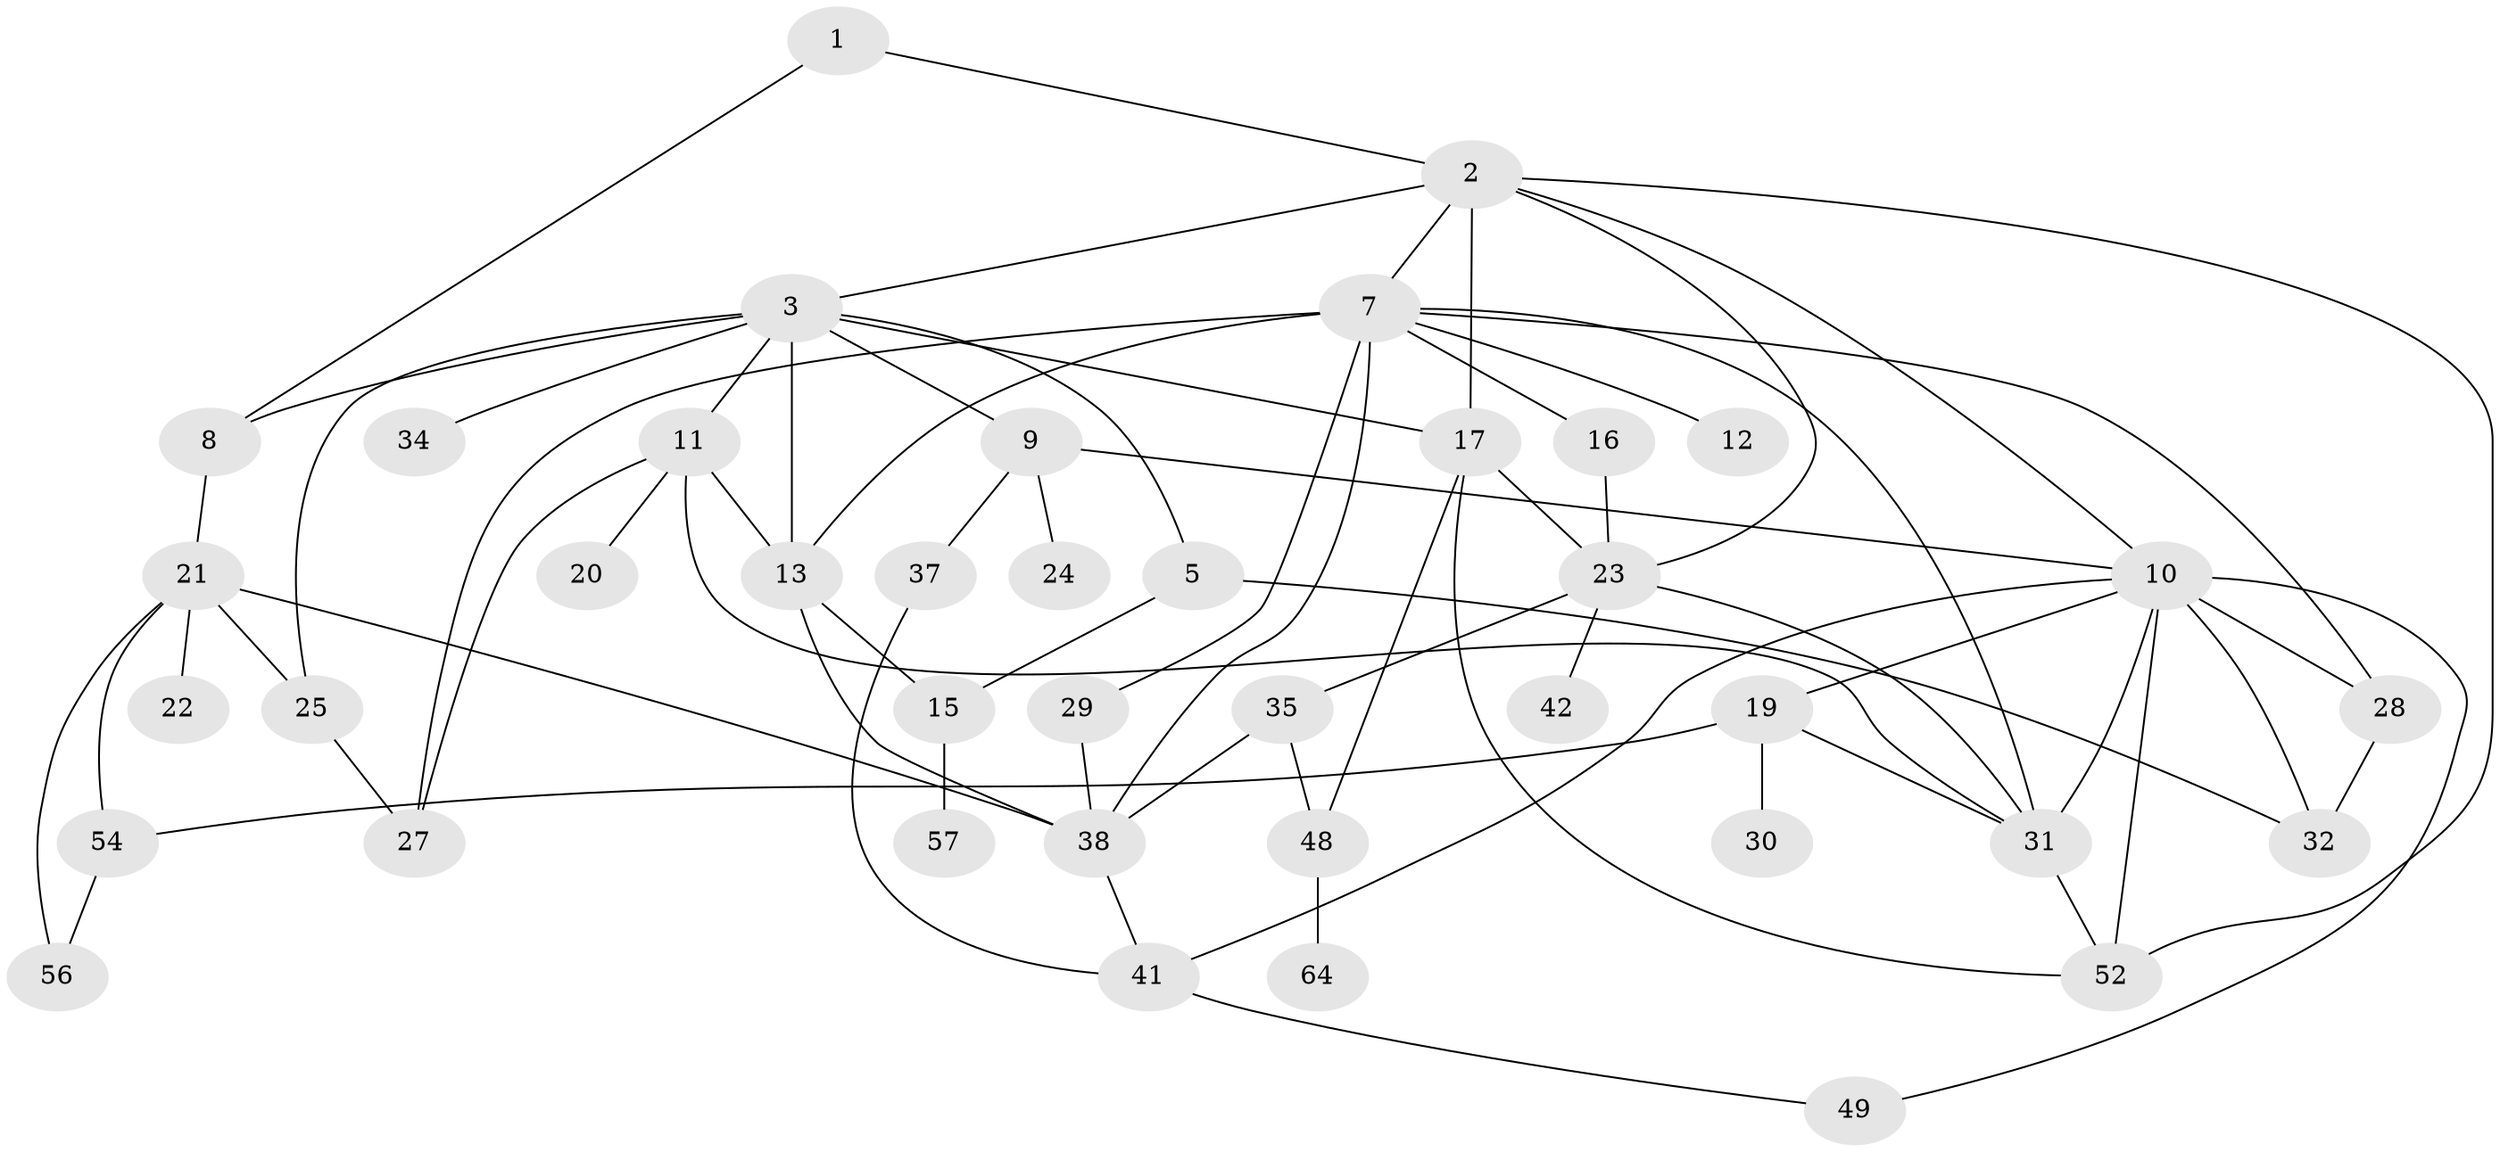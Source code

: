 // Generated by graph-tools (version 1.1) at 2025/51/02/27/25 19:51:38]
// undirected, 40 vertices, 70 edges
graph export_dot {
graph [start="1"]
  node [color=gray90,style=filled];
  1 [super="+6"];
  2 [super="+60"];
  3 [super="+4"];
  5 [super="+44"];
  7 [super="+43"];
  8;
  9 [super="+18"];
  10 [super="+45"];
  11 [super="+14"];
  12;
  13;
  15 [super="+40"];
  16;
  17 [super="+33"];
  19 [super="+46"];
  20;
  21 [super="+47"];
  22;
  23 [super="+63"];
  24;
  25 [super="+26"];
  27 [super="+55"];
  28 [super="+59"];
  29 [super="+39"];
  30;
  31 [super="+36"];
  32;
  34;
  35;
  37;
  38 [super="+53"];
  41 [super="+50"];
  42;
  48 [super="+51"];
  49;
  52 [super="+58"];
  54 [super="+62"];
  56;
  57 [super="+61"];
  64;
  1 -- 2;
  1 -- 8;
  2 -- 3;
  2 -- 7;
  2 -- 10;
  2 -- 17;
  2 -- 52;
  2 -- 23;
  3 -- 5;
  3 -- 9;
  3 -- 13;
  3 -- 17;
  3 -- 25;
  3 -- 8;
  3 -- 11;
  3 -- 34;
  5 -- 32;
  5 -- 15;
  7 -- 12;
  7 -- 16;
  7 -- 28;
  7 -- 29;
  7 -- 31;
  7 -- 13;
  7 -- 38;
  7 -- 27;
  8 -- 21;
  9 -- 24;
  9 -- 37;
  9 -- 10;
  10 -- 19;
  10 -- 32;
  10 -- 49;
  10 -- 41;
  10 -- 28;
  10 -- 52;
  10 -- 31;
  11 -- 20;
  11 -- 13;
  11 -- 31;
  11 -- 27;
  13 -- 15;
  13 -- 38;
  15 -- 57;
  16 -- 23;
  17 -- 23;
  17 -- 52;
  17 -- 48;
  19 -- 30;
  19 -- 31;
  19 -- 54;
  21 -- 22;
  21 -- 25;
  21 -- 56;
  21 -- 38;
  21 -- 54;
  23 -- 31;
  23 -- 35;
  23 -- 42;
  25 -- 27;
  28 -- 32;
  29 -- 38;
  31 -- 52;
  35 -- 38;
  35 -- 48;
  37 -- 41;
  38 -- 41;
  41 -- 49;
  48 -- 64;
  54 -- 56;
}
